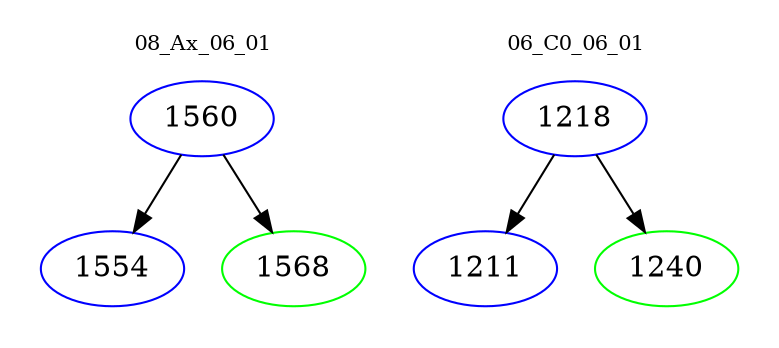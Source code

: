 digraph{
subgraph cluster_0 {
color = white
label = "08_Ax_06_01";
fontsize=10;
T0_1560 [label="1560", color="blue"]
T0_1560 -> T0_1554 [color="black"]
T0_1554 [label="1554", color="blue"]
T0_1560 -> T0_1568 [color="black"]
T0_1568 [label="1568", color="green"]
}
subgraph cluster_1 {
color = white
label = "06_C0_06_01";
fontsize=10;
T1_1218 [label="1218", color="blue"]
T1_1218 -> T1_1211 [color="black"]
T1_1211 [label="1211", color="blue"]
T1_1218 -> T1_1240 [color="black"]
T1_1240 [label="1240", color="green"]
}
}
